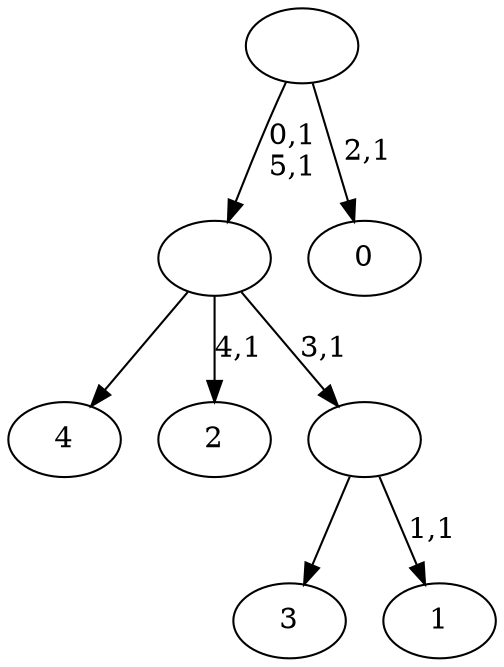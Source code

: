 digraph T {
	11 [label="4"]
	10 [label="3"]
	9 [label="2"]
	7 [label="1"]
	5 [label=""]
	4 [label=""]
	2 [label="0"]
	0 [label=""]
	5 -> 7 [label="1,1"]
	5 -> 10 [label=""]
	4 -> 9 [label="4,1"]
	4 -> 11 [label=""]
	4 -> 5 [label="3,1"]
	0 -> 2 [label="2,1"]
	0 -> 4 [label="0,1\n5,1"]
}

